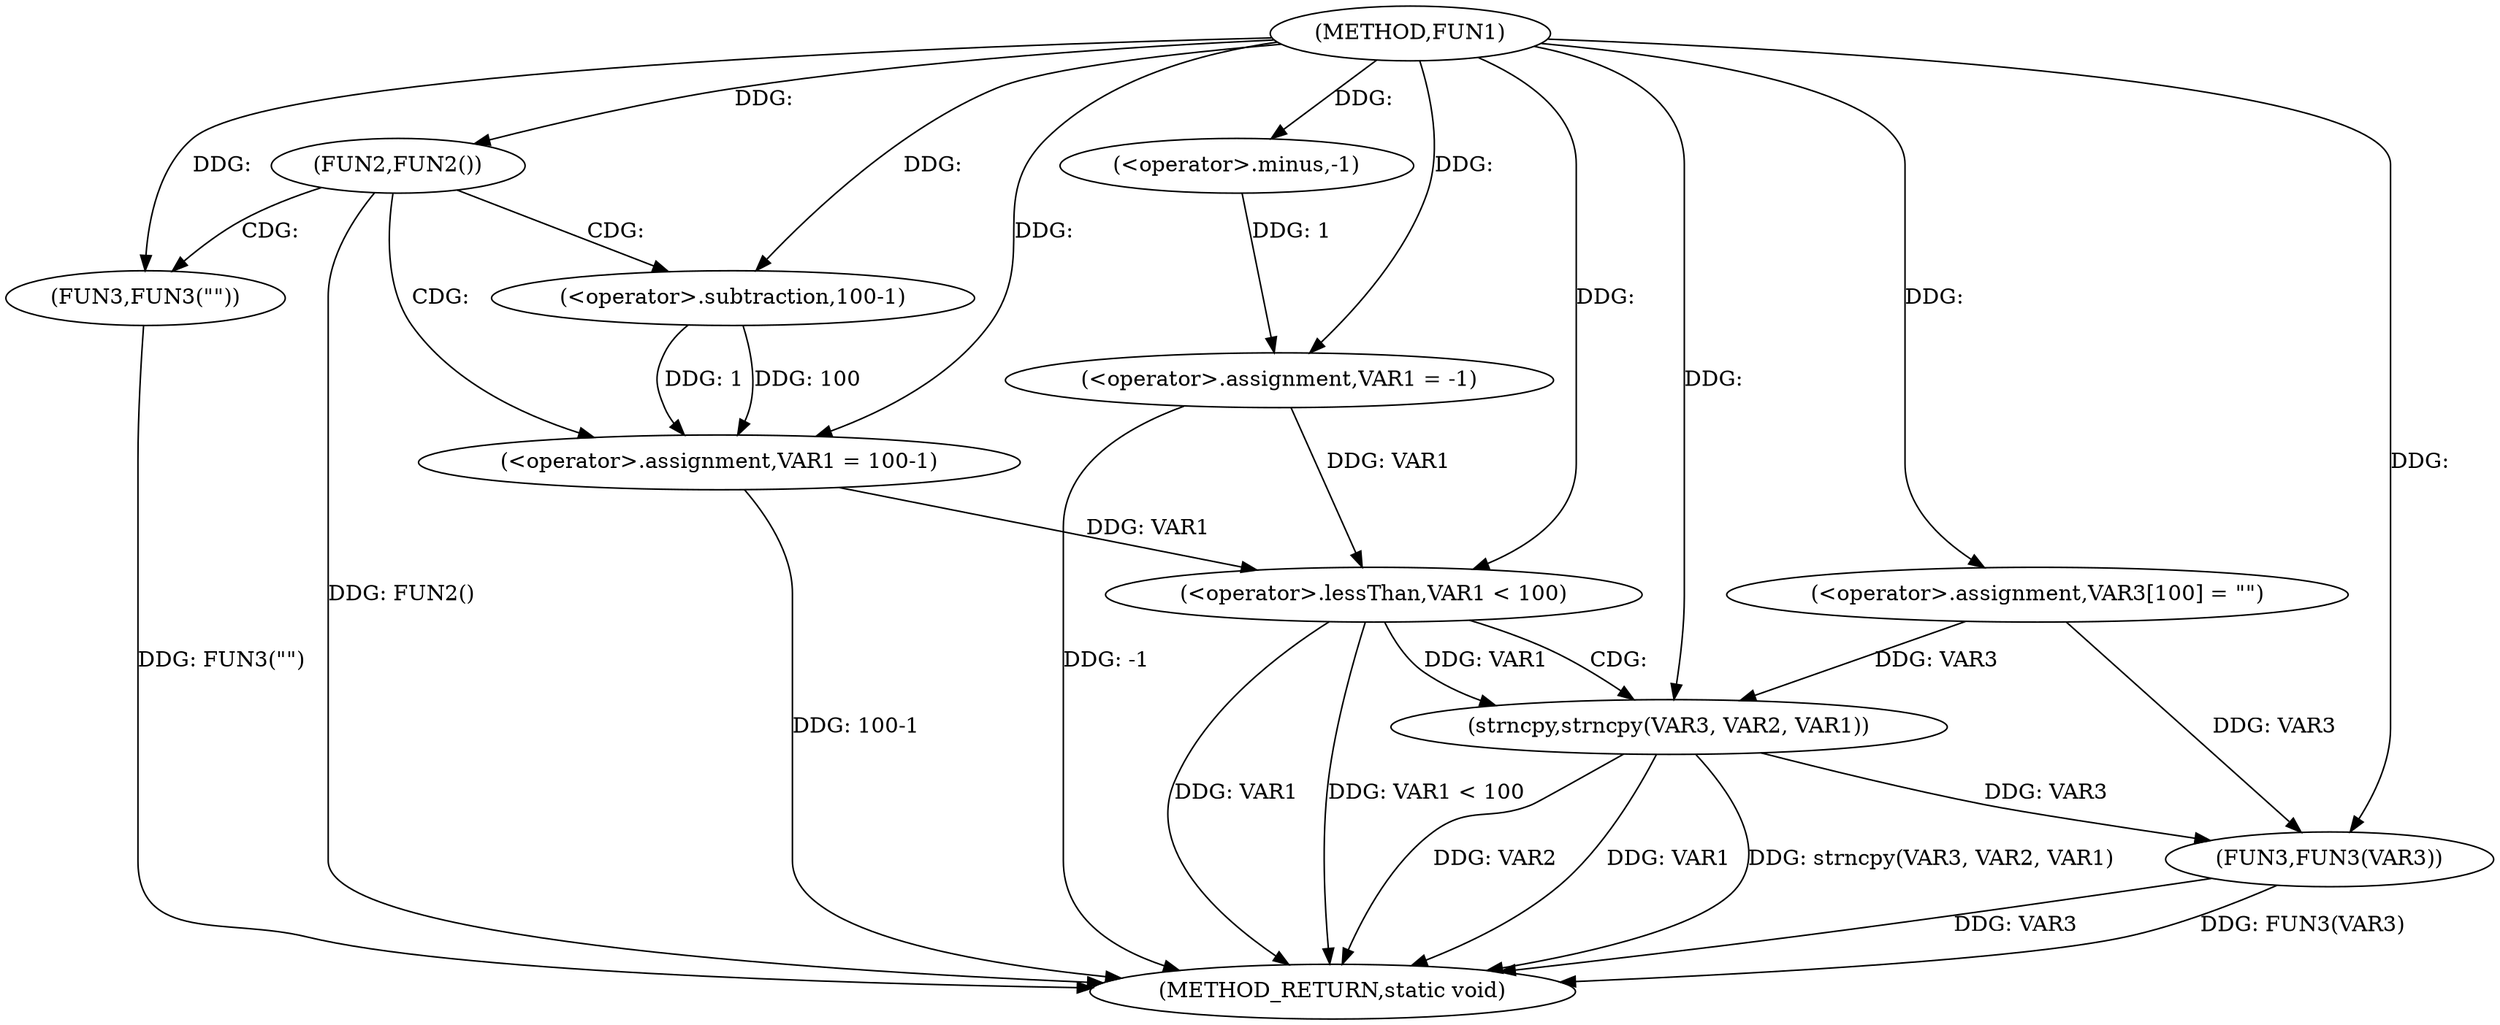 digraph FUN1 {  
"1000100" [label = "(METHOD,FUN1)" ]
"1000136" [label = "(METHOD_RETURN,static void)" ]
"1000103" [label = "(<operator>.assignment,VAR1 = -1)" ]
"1000105" [label = "(<operator>.minus,-1)" ]
"1000108" [label = "(FUN2,FUN2())" ]
"1000110" [label = "(FUN3,FUN3(\"\"))" ]
"1000114" [label = "(<operator>.assignment,VAR1 = 100-1)" ]
"1000116" [label = "(<operator>.subtraction,100-1)" ]
"1000122" [label = "(<operator>.assignment,VAR3[100] = \"\")" ]
"1000126" [label = "(<operator>.lessThan,VAR1 < 100)" ]
"1000130" [label = "(strncpy,strncpy(VAR3, VAR2, VAR1))" ]
"1000134" [label = "(FUN3,FUN3(VAR3))" ]
  "1000108" -> "1000136"  [ label = "DDG: FUN2()"] 
  "1000103" -> "1000136"  [ label = "DDG: -1"] 
  "1000130" -> "1000136"  [ label = "DDG: VAR2"] 
  "1000126" -> "1000136"  [ label = "DDG: VAR1"] 
  "1000130" -> "1000136"  [ label = "DDG: VAR1"] 
  "1000114" -> "1000136"  [ label = "DDG: 100-1"] 
  "1000130" -> "1000136"  [ label = "DDG: strncpy(VAR3, VAR2, VAR1)"] 
  "1000126" -> "1000136"  [ label = "DDG: VAR1 < 100"] 
  "1000134" -> "1000136"  [ label = "DDG: FUN3(VAR3)"] 
  "1000134" -> "1000136"  [ label = "DDG: VAR3"] 
  "1000110" -> "1000136"  [ label = "DDG: FUN3(\"\")"] 
  "1000105" -> "1000103"  [ label = "DDG: 1"] 
  "1000100" -> "1000103"  [ label = "DDG: "] 
  "1000100" -> "1000105"  [ label = "DDG: "] 
  "1000100" -> "1000108"  [ label = "DDG: "] 
  "1000100" -> "1000110"  [ label = "DDG: "] 
  "1000116" -> "1000114"  [ label = "DDG: 100"] 
  "1000116" -> "1000114"  [ label = "DDG: 1"] 
  "1000100" -> "1000114"  [ label = "DDG: "] 
  "1000100" -> "1000116"  [ label = "DDG: "] 
  "1000100" -> "1000122"  [ label = "DDG: "] 
  "1000103" -> "1000126"  [ label = "DDG: VAR1"] 
  "1000114" -> "1000126"  [ label = "DDG: VAR1"] 
  "1000100" -> "1000126"  [ label = "DDG: "] 
  "1000122" -> "1000130"  [ label = "DDG: VAR3"] 
  "1000100" -> "1000130"  [ label = "DDG: "] 
  "1000126" -> "1000130"  [ label = "DDG: VAR1"] 
  "1000122" -> "1000134"  [ label = "DDG: VAR3"] 
  "1000130" -> "1000134"  [ label = "DDG: VAR3"] 
  "1000100" -> "1000134"  [ label = "DDG: "] 
  "1000108" -> "1000110"  [ label = "CDG: "] 
  "1000108" -> "1000116"  [ label = "CDG: "] 
  "1000108" -> "1000114"  [ label = "CDG: "] 
  "1000126" -> "1000130"  [ label = "CDG: "] 
}
